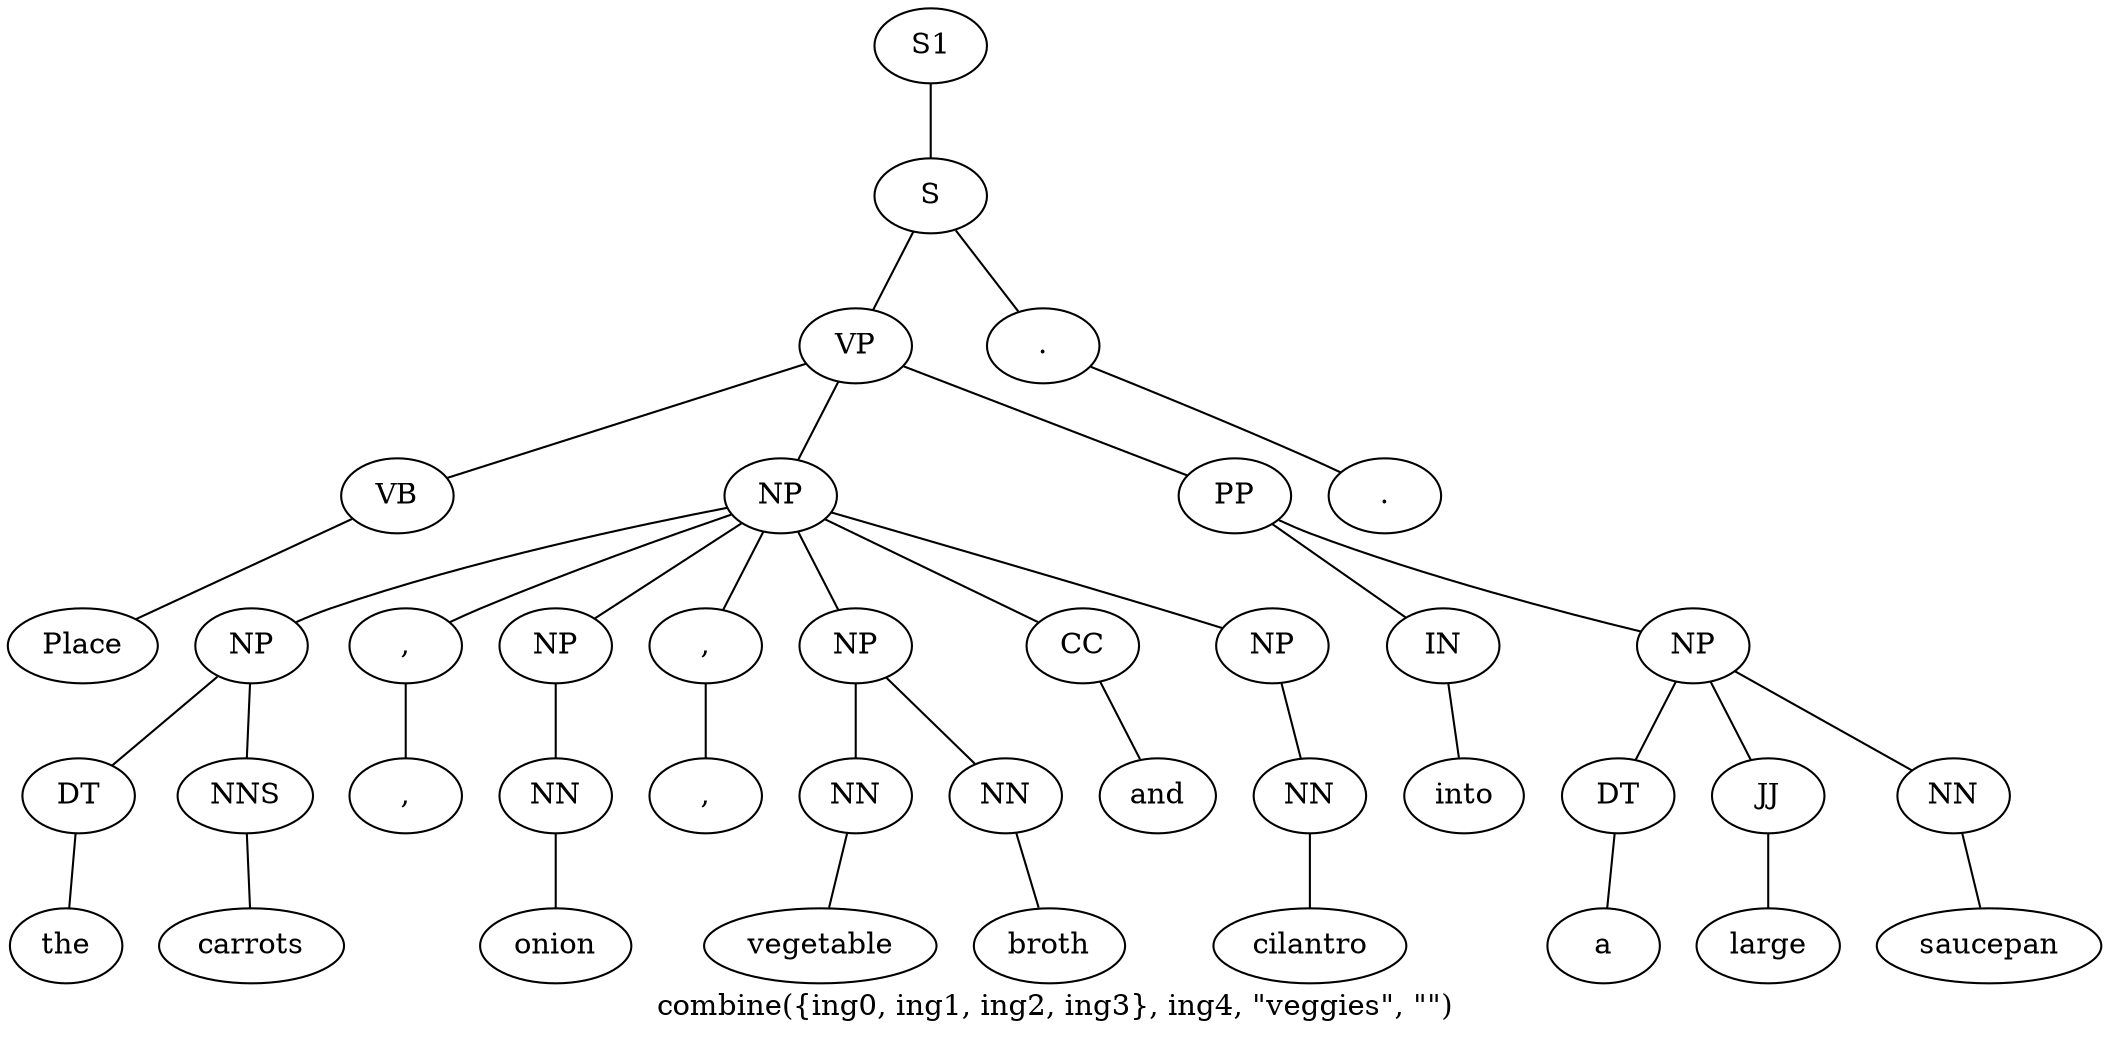 graph SyntaxGraph {
	label = "combine({ing0, ing1, ing2, ing3}, ing4, \"veggies\", \"\")";
	Node0 [label="S1"];
	Node1 [label="S"];
	Node2 [label="VP"];
	Node3 [label="VB"];
	Node4 [label="Place"];
	Node5 [label="NP"];
	Node6 [label="NP"];
	Node7 [label="DT"];
	Node8 [label="the"];
	Node9 [label="NNS"];
	Node10 [label="carrots"];
	Node11 [label=","];
	Node12 [label=","];
	Node13 [label="NP"];
	Node14 [label="NN"];
	Node15 [label="onion"];
	Node16 [label=","];
	Node17 [label=","];
	Node18 [label="NP"];
	Node19 [label="NN"];
	Node20 [label="vegetable"];
	Node21 [label="NN"];
	Node22 [label="broth"];
	Node23 [label="CC"];
	Node24 [label="and"];
	Node25 [label="NP"];
	Node26 [label="NN"];
	Node27 [label="cilantro"];
	Node28 [label="PP"];
	Node29 [label="IN"];
	Node30 [label="into"];
	Node31 [label="NP"];
	Node32 [label="DT"];
	Node33 [label="a"];
	Node34 [label="JJ"];
	Node35 [label="large"];
	Node36 [label="NN"];
	Node37 [label="saucepan"];
	Node38 [label="."];
	Node39 [label="."];

	Node0 -- Node1;
	Node1 -- Node2;
	Node1 -- Node38;
	Node2 -- Node3;
	Node2 -- Node5;
	Node2 -- Node28;
	Node3 -- Node4;
	Node5 -- Node6;
	Node5 -- Node11;
	Node5 -- Node13;
	Node5 -- Node16;
	Node5 -- Node18;
	Node5 -- Node23;
	Node5 -- Node25;
	Node6 -- Node7;
	Node6 -- Node9;
	Node7 -- Node8;
	Node9 -- Node10;
	Node11 -- Node12;
	Node13 -- Node14;
	Node14 -- Node15;
	Node16 -- Node17;
	Node18 -- Node19;
	Node18 -- Node21;
	Node19 -- Node20;
	Node21 -- Node22;
	Node23 -- Node24;
	Node25 -- Node26;
	Node26 -- Node27;
	Node28 -- Node29;
	Node28 -- Node31;
	Node29 -- Node30;
	Node31 -- Node32;
	Node31 -- Node34;
	Node31 -- Node36;
	Node32 -- Node33;
	Node34 -- Node35;
	Node36 -- Node37;
	Node38 -- Node39;
}